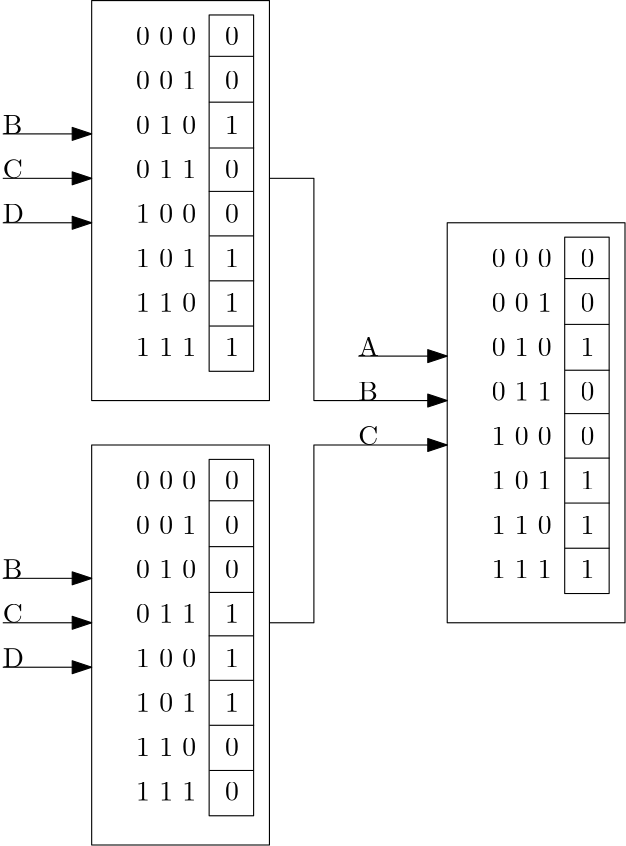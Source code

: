 <?xml version="1.0"?>
<!DOCTYPE ipe SYSTEM "ipe.dtd">
<ipe version="70218" creator="Ipe 7.2.28">
<info created="D:20241025213550" modified="D:20241025213550"/>
<ipestyle name="basic">
<symbol name="arrow/arc(spx)">
<path stroke="sym-stroke" fill="sym-stroke" pen="sym-pen">
0 0 m
-1 0.333 l
-1 -0.333 l
h
</path>
</symbol>
<symbol name="arrow/farc(spx)">
<path stroke="sym-stroke" fill="white" pen="sym-pen">
0 0 m
-1 0.333 l
-1 -0.333 l
h
</path>
</symbol>
<symbol name="arrow/ptarc(spx)">
<path stroke="sym-stroke" fill="sym-stroke" pen="sym-pen">
0 0 m
-1 0.333 l
-0.8 0 l
-1 -0.333 l
h
</path>
</symbol>
<symbol name="arrow/fptarc(spx)">
<path stroke="sym-stroke" fill="white" pen="sym-pen">
0 0 m
-1 0.333 l
-0.8 0 l
-1 -0.333 l
h
</path>
</symbol>
<symbol name="mark/circle(sx)" transformations="translations">
<path fill="sym-stroke">
0.6 0 0 0.6 0 0 e
0.4 0 0 0.4 0 0 e
</path>
</symbol>
<symbol name="mark/disk(sx)" transformations="translations">
<path fill="sym-stroke">
0.6 0 0 0.6 0 0 e
</path>
</symbol>
<symbol name="mark/fdisk(sfx)" transformations="translations">
<group>
<path fill="sym-fill">
0.5 0 0 0.5 0 0 e
</path>
<path fill="sym-stroke" fillrule="eofill">
0.6 0 0 0.6 0 0 e
0.4 0 0 0.4 0 0 e
</path>
</group>
</symbol>
<symbol name="mark/box(sx)" transformations="translations">
<path fill="sym-stroke" fillrule="eofill">
-0.6 -0.6 m
0.6 -0.6 l
0.6 0.6 l
-0.6 0.6 l
h
-0.4 -0.4 m
0.4 -0.4 l
0.4 0.4 l
-0.4 0.4 l
h
</path>
</symbol>
<symbol name="mark/square(sx)" transformations="translations">
<path fill="sym-stroke">
-0.6 -0.6 m
0.6 -0.6 l
0.6 0.6 l
-0.6 0.6 l
h
</path>
</symbol>
<symbol name="mark/fsquare(sfx)" transformations="translations">
<group>
<path fill="sym-fill">
-0.5 -0.5 m
0.5 -0.5 l
0.5 0.5 l
-0.5 0.5 l
h
</path>
<path fill="sym-stroke" fillrule="eofill">
-0.6 -0.6 m
0.6 -0.6 l
0.6 0.6 l
-0.6 0.6 l
h
-0.4 -0.4 m
0.4 -0.4 l
0.4 0.4 l
-0.4 0.4 l
h
</path>
</group>
</symbol>
<symbol name="mark/cross(sx)" transformations="translations">
<group>
<path fill="sym-stroke">
-0.43 -0.57 m
0.57 0.43 l
0.43 0.57 l
-0.57 -0.43 l
h
</path>
<path fill="sym-stroke">
-0.43 0.57 m
0.57 -0.43 l
0.43 -0.57 l
-0.57 0.43 l
h
</path>
</group>
</symbol>
<symbol name="arrow/fnormal(spx)">
<path stroke="sym-stroke" fill="white" pen="sym-pen">
0 0 m
-1 0.333 l
-1 -0.333 l
h
</path>
</symbol>
<symbol name="arrow/pointed(spx)">
<path stroke="sym-stroke" fill="sym-stroke" pen="sym-pen">
0 0 m
-1 0.333 l
-0.8 0 l
-1 -0.333 l
h
</path>
</symbol>
<symbol name="arrow/fpointed(spx)">
<path stroke="sym-stroke" fill="white" pen="sym-pen">
0 0 m
-1 0.333 l
-0.8 0 l
-1 -0.333 l
h
</path>
</symbol>
<symbol name="arrow/linear(spx)">
<path stroke="sym-stroke" pen="sym-pen">
-1 0.333 m
0 0 l
-1 -0.333 l
</path>
</symbol>
<symbol name="arrow/fdouble(spx)">
<path stroke="sym-stroke" fill="white" pen="sym-pen">
0 0 m
-1 0.333 l
-1 -0.333 l
h
-1 0 m
-2 0.333 l
-2 -0.333 l
h
</path>
</symbol>
<symbol name="arrow/double(spx)">
<path stroke="sym-stroke" fill="sym-stroke" pen="sym-pen">
0 0 m
-1 0.333 l
-1 -0.333 l
h
-1 0 m
-2 0.333 l
-2 -0.333 l
h
</path>
</symbol>
<symbol name="arrow/mid-normal(spx)">
<path stroke="sym-stroke" fill="sym-stroke" pen="sym-pen">
0.5 0 m
-0.5 0.333 l
-0.5 -0.333 l
h
</path>
</symbol>
<symbol name="arrow/mid-fnormal(spx)">
<path stroke="sym-stroke" fill="white" pen="sym-pen">
0.5 0 m
-0.5 0.333 l
-0.5 -0.333 l
h
</path>
</symbol>
<symbol name="arrow/mid-pointed(spx)">
<path stroke="sym-stroke" fill="sym-stroke" pen="sym-pen">
0.5 0 m
-0.5 0.333 l
-0.3 0 l
-0.5 -0.333 l
h
</path>
</symbol>
<symbol name="arrow/mid-fpointed(spx)">
<path stroke="sym-stroke" fill="white" pen="sym-pen">
0.5 0 m
-0.5 0.333 l
-0.3 0 l
-0.5 -0.333 l
h
</path>
</symbol>
<symbol name="arrow/mid-double(spx)">
<path stroke="sym-stroke" fill="sym-stroke" pen="sym-pen">
1 0 m
0 0.333 l
0 -0.333 l
h
0 0 m
-1 0.333 l
-1 -0.333 l
h
</path>
</symbol>
<symbol name="arrow/mid-fdouble(spx)">
<path stroke="sym-stroke" fill="white" pen="sym-pen">
1 0 m
0 0.333 l
0 -0.333 l
h
0 0 m
-1 0.333 l
-1 -0.333 l
h
</path>
</symbol>
<anglesize name="22.5 deg" value="22.5"/>
<anglesize name="30 deg" value="30"/>
<anglesize name="45 deg" value="45"/>
<anglesize name="60 deg" value="60"/>
<anglesize name="90 deg" value="90"/>
<arrowsize name="large" value="10"/>
<arrowsize name="small" value="5"/>
<arrowsize name="tiny" value="3"/>
<color name="blue" value="0 0 1"/>
<color name="brown" value="0.647 0.165 0.165"/>
<color name="darkblue" value="0 0 0.545"/>
<color name="darkcyan" value="0 0.545 0.545"/>
<color name="darkgray" value="0.663"/>
<color name="darkgreen" value="0 0.392 0"/>
<color name="darkmagenta" value="0.545 0 0.545"/>
<color name="darkorange" value="1 0.549 0"/>
<color name="darkred" value="0.545 0 0"/>
<color name="gold" value="1 0.843 0"/>
<color name="gray" value="0.745"/>
<color name="green" value="0 1 0"/>
<color name="lightblue" value="0.678 0.847 0.902"/>
<color name="lightcyan" value="0.878 1 1"/>
<color name="lightgray" value="0.827"/>
<color name="lightgreen" value="0.565 0.933 0.565"/>
<color name="lightyellow" value="1 1 0.878"/>
<color name="navy" value="0 0 0.502"/>
<color name="orange" value="1 0.647 0"/>
<color name="pink" value="1 0.753 0.796"/>
<color name="purple" value="0.627 0.125 0.941"/>
<color name="red" value="1 0 0"/>
<color name="seagreen" value="0.18 0.545 0.341"/>
<color name="turquoise" value="0.251 0.878 0.816"/>
<color name="violet" value="0.933 0.51 0.933"/>
<color name="yellow" value="1 1 0"/>
<dashstyle name="dash dot dotted" value="[4 2 1 2 1 2] 0"/>
<dashstyle name="dash dotted" value="[4 2 1 2] 0"/>
<dashstyle name="dashed" value="[4] 0"/>
<dashstyle name="dotted" value="[1 3] 0"/>
<gridsize name="10 pts (~3.5 mm)" value="10"/>
<gridsize name="14 pts (~5 mm)" value="14"/>
<gridsize name="16 pts (~6 mm)" value="16"/>
<gridsize name="20 pts (~7 mm)" value="20"/>
<gridsize name="28 pts (~10 mm)" value="28"/>
<gridsize name="32 pts (~12 mm)" value="32"/>
<gridsize name="4 pts" value="4"/>
<gridsize name="56 pts (~20 mm)" value="56"/>
<gridsize name="8 pts (~3 mm)" value="8"/>
<opacity name="10%" value="0.1"/>
<opacity name="30%" value="0.3"/>
<opacity name="50%" value="0.5"/>
<opacity name="75%" value="0.75"/>
<pen name="fat" value="1.2"/>
<pen name="heavier" value="0.8"/>
<pen name="ultrafat" value="2"/>
<symbolsize name="large" value="5"/>
<symbolsize name="small" value="2"/>
<symbolsize name="tiny" value="1.1"/>
<textsize name="Huge" value="\Huge"/>
<textsize name="LARGE" value="\LARGE"/>
<textsize name="Large" value="\Large"/>
<textsize name="footnote" value="\footnotesize"/>
<textsize name="huge" value="\huge"/>
<textsize name="large" value="\large"/>
<textsize name="script" value="\scriptsize"/>
<textsize name="small" value="\small"/>
<textsize name="tiny" value="\tiny"/>
<textstyle name="center" begin="\begin{center}" end="\end{center}"/>
<textstyle name="item" begin="\begin{itemize}\item{}" end="\end{itemize}"/>
<textstyle name="itemize" begin="\begin{itemize}" end="\end{itemize}"/>
<tiling name="falling" angle="-60" step="4" width="1"/>
<tiling name="rising" angle="30" step="4" width="1"/>
</ipestyle>
<page>
<layer name="alpha"/>
<view layers="alpha" active="alpha"/>
<text layer="alpha" transformations="translations" pos="192 704" stroke="black" type="label" width="21.586" height="6.42" depth="0" valign="baseline">0 0 0</text>
<text transformations="translations" pos="192 688" stroke="black" type="label" width="21.586" height="6.42" depth="0" valign="baseline">0 0 1</text>
<text transformations="translations" pos="192 672" stroke="black" type="label" width="21.586" height="6.42" depth="0" valign="baseline">0 1 0</text>
<text transformations="translations" pos="192 656" stroke="black" type="label" width="21.586" height="6.42" depth="0" valign="baseline">0 1 1</text>
<text transformations="translations" pos="192 640" stroke="black" type="label" width="21.586" height="6.42" depth="0" valign="baseline">1 0 0</text>
<text transformations="translations" pos="192 624" stroke="black" type="label" width="21.586" height="6.42" depth="0" valign="baseline">1 0 1</text>
<text transformations="translations" pos="192 608" stroke="black" type="label" width="21.586" height="6.42" depth="0" valign="baseline">1 1 0</text>
<text transformations="translations" pos="192 592" stroke="black" type="label" width="21.586" height="6.42" depth="0" valign="baseline">1 1 1</text>
<text transformations="translations" pos="224 704" stroke="black" type="label" width="4.981" height="6.42" depth="0" valign="baseline">0</text>
<text transformations="translations" pos="224 688" stroke="black" type="label" width="4.981" height="6.42" depth="0" valign="baseline">0</text>
<text transformations="translations" pos="224 672" stroke="black" type="label" width="4.981" height="6.42" depth="0" valign="baseline">1</text>
<text transformations="translations" pos="224 656" stroke="black" type="label" width="4.981" height="6.42" depth="0" valign="baseline">0</text>
<text transformations="translations" pos="224 640" stroke="black" type="label" width="4.981" height="6.42" depth="0" valign="baseline">0</text>
<text transformations="translations" pos="224 624" stroke="black" type="label" width="4.981" height="6.42" depth="0" valign="baseline">1</text>
<text transformations="translations" pos="224 608" stroke="black" type="label" width="4.981" height="6.42" depth="0" valign="baseline">1</text>
<text transformations="translations" pos="224 592" stroke="black" type="label" width="4.981" height="6.42" depth="0" valign="baseline">1</text>
<path stroke="black">
176 720 m
176 576 l
240 576 l
240 720 l
h
</path>
<path matrix="1 0 0 1 0 1.53329" stroke="black">
218.291 713.284 m
218.291 584.997 l
234.296 584.997 l
234.296 713.284 l
h
</path>
<path stroke="black">
218.31 699.918 m
234.379 699.918 l
</path>
<path matrix="1 0 0 1 -0.0993828 -16.5055" stroke="black">
218.31 699.918 m
234.379 699.918 l
</path>
<path matrix="1 0 0 1 0.100231 -32.9986" stroke="black">
218.31 699.918 m
234.379 699.918 l
</path>
<path matrix="1 0 0 1 -0.149286 -48.6184" stroke="black">
218.31 699.918 m
234.379 699.918 l
</path>
<path matrix="1 0 0 1 0.0503275 -64.6374" stroke="black">
218.31 699.918 m
234.379 699.918 l
</path>
<path matrix="1 0 0 1 0.100231 -80.8186" stroke="black">
218.31 699.918 m
234.379 699.918 l
</path>
<path matrix="1 0 0 1 0.0503275 -97.0871" stroke="black">
218.31 699.918 m
234.379 699.918 l
</path>
<path stroke="black" arrow="normal/normal">
144 672 m
176 672 l
</path>
<path stroke="black" arrow="normal/normal">
144 656 m
176 656 l
</path>
<path stroke="black" arrow="normal/normal">
144 640 m
176 640 l
</path>
<text transformations="translations" pos="144 672" stroke="black" type="label" width="7.057" height="6.808" depth="0" valign="baseline">B</text>
<text transformations="translations" pos="144 656" stroke="black" type="label" width="7.195" height="6.808" depth="0" valign="baseline">C</text>
<text transformations="translations" pos="144 640" stroke="black" type="label" width="7.61" height="6.808" depth="0" valign="baseline">D</text>
<text matrix="1 0 0 1 0 -160" transformations="translations" pos="192 704" stroke="black" type="label" width="21.586" height="6.42" depth="0" valign="baseline">0 0 0</text>
<text matrix="1 0 0 1 0 -160" transformations="translations" pos="192 688" stroke="black" type="label" width="21.586" height="6.42" depth="0" valign="baseline">0 0 1</text>
<text matrix="1 0 0 1 0 -160" transformations="translations" pos="192 672" stroke="black" type="label" width="21.586" height="6.42" depth="0" valign="baseline">0 1 0</text>
<text matrix="1 0 0 1 0 -160" transformations="translations" pos="192 656" stroke="black" type="label" width="21.586" height="6.42" depth="0" valign="baseline">0 1 1</text>
<text matrix="1 0 0 1 0 -160" transformations="translations" pos="192 640" stroke="black" type="label" width="21.586" height="6.42" depth="0" valign="baseline">1 0 0</text>
<text matrix="1 0 0 1 0 -160" transformations="translations" pos="192 624" stroke="black" type="label" width="21.586" height="6.42" depth="0" valign="baseline">1 0 1</text>
<text matrix="1 0 0 1 0 -160" transformations="translations" pos="192 608" stroke="black" type="label" width="21.586" height="6.42" depth="0" valign="baseline">1 1 0</text>
<text matrix="1 0 0 1 0 -160" transformations="translations" pos="192 592" stroke="black" type="label" width="21.586" height="6.42" depth="0" valign="baseline">1 1 1</text>
<path matrix="1 0 0 1 0 -160" stroke="black">
176 720 m
176 576 l
240 576 l
240 720 l
h
</path>
<path matrix="1 0 0 1 0 -158.467" stroke="black">
218.291 713.284 m
218.291 584.997 l
234.296 584.997 l
234.296 713.284 l
h
</path>
<path matrix="1 0 0 1 0 -160" stroke="black">
218.31 699.918 m
234.379 699.918 l
</path>
<path matrix="1 0 0 1 -0.0993828 -176.506" stroke="black">
218.31 699.918 m
234.379 699.918 l
</path>
<path matrix="1 0 0 1 0.100231 -192.999" stroke="black">
218.31 699.918 m
234.379 699.918 l
</path>
<path matrix="1 0 0 1 -0.149286 -208.618" stroke="black">
218.31 699.918 m
234.379 699.918 l
</path>
<path matrix="1 0 0 1 0.0503275 -224.637" stroke="black">
218.31 699.918 m
234.379 699.918 l
</path>
<path matrix="1 0 0 1 0.100231 -240.819" stroke="black">
218.31 699.918 m
234.379 699.918 l
</path>
<path matrix="1 0 0 1 0.0503275 -257.087" stroke="black">
218.31 699.918 m
234.379 699.918 l
</path>
<path matrix="1 0 0 1 0 -160" stroke="black" arrow="normal/normal">
144 672 m
176 672 l
</path>
<path matrix="1 0 0 1 0 -160" stroke="black" arrow="normal/normal">
144 656 m
176 656 l
</path>
<path matrix="1 0 0 1 0 -160" stroke="black" arrow="normal/normal">
144 640 m
176 640 l
</path>
<text matrix="1 0 0 1 0 -160" transformations="translations" pos="144 672" stroke="black" type="label" width="7.057" height="6.808" depth="0" valign="baseline">B</text>
<text matrix="1 0 0 1 0 -160" transformations="translations" pos="144 656" stroke="black" type="label" width="7.195" height="6.808" depth="0" valign="baseline">C</text>
<text matrix="1 0 0 1 0 -160" transformations="translations" pos="144 640" stroke="black" type="label" width="7.61" height="6.808" depth="0" valign="baseline">D</text>
<text matrix="1 0 0 1 128 -80" transformations="translations" pos="192 704" stroke="black" type="label" width="21.586" height="6.42" depth="0" valign="baseline">0 0 0</text>
<text matrix="1 0 0 1 128 -80" transformations="translations" pos="192 688" stroke="black" type="label" width="21.586" height="6.42" depth="0" valign="baseline">0 0 1</text>
<text matrix="1 0 0 1 128 -80" transformations="translations" pos="192 672" stroke="black" type="label" width="21.586" height="6.42" depth="0" valign="baseline">0 1 0</text>
<text matrix="1 0 0 1 128 -80" transformations="translations" pos="192 656" stroke="black" type="label" width="21.586" height="6.42" depth="0" valign="baseline">0 1 1</text>
<text matrix="1 0 0 1 128 -80" transformations="translations" pos="192 640" stroke="black" type="label" width="21.586" height="6.42" depth="0" valign="baseline">1 0 0</text>
<text matrix="1 0 0 1 128 -80" transformations="translations" pos="192 624" stroke="black" type="label" width="21.586" height="6.42" depth="0" valign="baseline">1 0 1</text>
<text matrix="1 0 0 1 128 -80" transformations="translations" pos="192 608" stroke="black" type="label" width="21.586" height="6.42" depth="0" valign="baseline">1 1 0</text>
<text matrix="1 0 0 1 128 -80" transformations="translations" pos="192 592" stroke="black" type="label" width="21.586" height="6.42" depth="0" valign="baseline">1 1 1</text>
<text matrix="1 0 0 1 128 -80" transformations="translations" pos="224 704" stroke="black" type="label" width="4.981" height="6.42" depth="0" valign="baseline">0</text>
<text matrix="1 0 0 1 128 -80" transformations="translations" pos="224 688" stroke="black" type="label" width="4.981" height="6.42" depth="0" valign="baseline">0</text>
<text matrix="1 0 0 1 128 -80" transformations="translations" pos="224 672" stroke="black" type="label" width="4.981" height="6.42" depth="0" valign="baseline">1</text>
<text matrix="1 0 0 1 128 -80" transformations="translations" pos="224 656" stroke="black" type="label" width="4.981" height="6.42" depth="0" valign="baseline">0</text>
<text matrix="1 0 0 1 128 -80" transformations="translations" pos="224 640" stroke="black" type="label" width="4.981" height="6.42" depth="0" valign="baseline">0</text>
<text matrix="1 0 0 1 128 -80" transformations="translations" pos="224 624" stroke="black" type="label" width="4.981" height="6.42" depth="0" valign="baseline">1</text>
<text matrix="1 0 0 1 128 -80" transformations="translations" pos="224 608" stroke="black" type="label" width="4.981" height="6.42" depth="0" valign="baseline">1</text>
<text matrix="1 0 0 1 128 -80" transformations="translations" pos="224 592" stroke="black" type="label" width="4.981" height="6.42" depth="0" valign="baseline">1</text>
<path matrix="1 0 0 1 128 -80" stroke="black">
176 720 m
176 576 l
240 576 l
240 720 l
h
</path>
<path matrix="1 0 0 1 128 -78.4667" stroke="black">
218.291 713.284 m
218.291 584.997 l
234.296 584.997 l
234.296 713.284 l
h
</path>
<path matrix="1 0 0 1 128 -80" stroke="black">
218.31 699.918 m
234.379 699.918 l
</path>
<path matrix="1 0 0 1 127.901 -96.5055" stroke="black">
218.31 699.918 m
234.379 699.918 l
</path>
<path matrix="1 0 0 1 128.1 -112.999" stroke="black">
218.31 699.918 m
234.379 699.918 l
</path>
<path matrix="1 0 0 1 127.851 -128.618" stroke="black">
218.31 699.918 m
234.379 699.918 l
</path>
<path matrix="1 0 0 1 128.05 -144.637" stroke="black">
218.31 699.918 m
234.379 699.918 l
</path>
<path matrix="1 0 0 1 128.1 -160.819" stroke="black">
218.31 699.918 m
234.379 699.918 l
</path>
<path matrix="1 0 0 1 128.05 -177.087" stroke="black">
218.31 699.918 m
234.379 699.918 l
</path>
<path matrix="1 0 0 1 128 -80" stroke="black" arrow="normal/normal">
144 672 m
176 672 l
</path>
<text matrix="1 0 0 1 128 -80" transformations="translations" pos="144 672" stroke="black" type="label" width="7.472" height="6.808" depth="0" valign="baseline">A</text>
<text transformations="translations" pos="224 544" stroke="black" type="label" width="4.981" height="6.42" depth="0" valign="baseline">0</text>
<text transformations="translations" pos="224 528" stroke="black" type="label" width="4.981" height="6.42" depth="0" valign="baseline">0</text>
<text transformations="translations" pos="224 512" stroke="black" type="label" width="4.981" height="6.42" depth="0" valign="baseline">0</text>
<text transformations="translations" pos="224 496" stroke="black" type="label" width="4.981" height="6.42" depth="0" valign="baseline">1</text>
<text transformations="translations" pos="224 480" stroke="black" type="label" width="4.981" height="6.42" depth="0" valign="baseline">1</text>
<text transformations="translations" pos="224 464" stroke="black" type="label" width="4.981" height="6.42" depth="0" valign="baseline">1</text>
<text transformations="translations" pos="224 448" stroke="black" type="label" width="4.981" height="6.42" depth="0" valign="baseline">0</text>
<text transformations="translations" pos="224 432" stroke="black" type="label" width="4.981" height="6.42" depth="0" valign="baseline">0</text>
<path stroke="black" arrow="normal/normal">
240 656 m
256 656 l
256 576 l
304 576 l
</path>
<path stroke="black" arrow="normal/normal">
240 496 m
256 496 l
256 560 l
304 560 l
</path>
<text transformations="translations" pos="272 576" stroke="black" type="label" width="7.057" height="6.808" depth="0" valign="baseline">B</text>
<text transformations="translations" pos="272 560" stroke="black" type="label" width="7.195" height="6.808" depth="0" valign="baseline">C</text>
</page>
</ipe>
